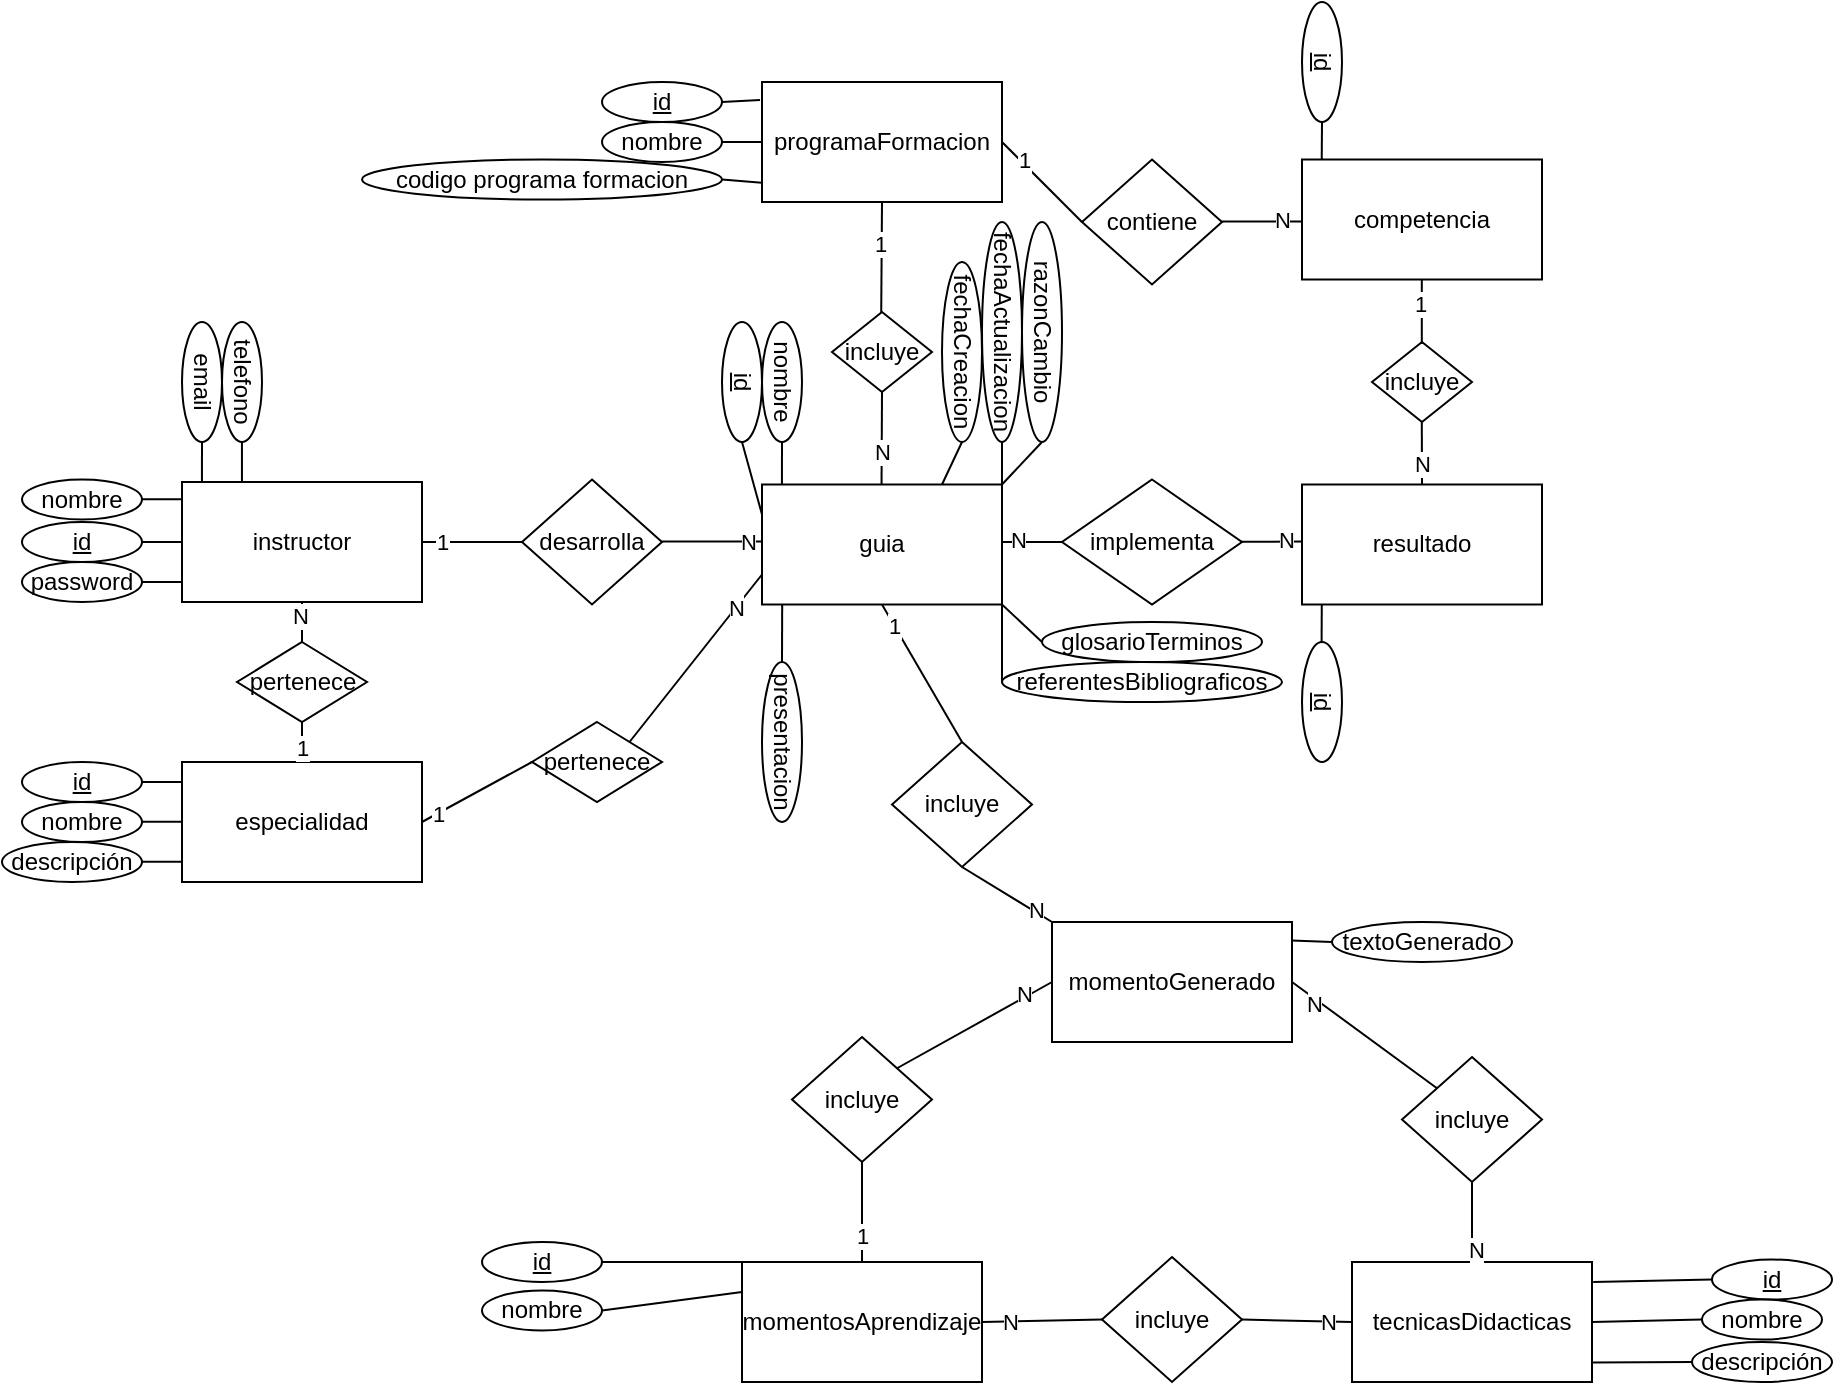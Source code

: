 <mxfile version="25.0.2">
  <diagram name="Página-1" id="QHQxJ87xTsVEBX5Fe019">
    <mxGraphModel dx="1154" dy="1779" grid="1" gridSize="10" guides="1" tooltips="1" connect="1" arrows="1" fold="1" page="1" pageScale="1" pageWidth="827" pageHeight="1169" math="0" shadow="0">
      <root>
        <mxCell id="0" />
        <mxCell id="1" parent="0" />
        <mxCell id="CKRywCwi0RtDSJi-CvzO-1" value="instructor" style="rounded=0;whiteSpace=wrap;html=1;" parent="1" vertex="1">
          <mxGeometry x="110" y="170" width="120" height="60" as="geometry" />
        </mxCell>
        <mxCell id="CKRywCwi0RtDSJi-CvzO-4" value="password" style="ellipse;whiteSpace=wrap;html=1;" parent="1" vertex="1">
          <mxGeometry x="30" y="210" width="60" height="20" as="geometry" />
        </mxCell>
        <mxCell id="CKRywCwi0RtDSJi-CvzO-7" value="" style="endArrow=none;html=1;rounded=0;exitX=1;exitY=0.5;exitDx=0;exitDy=0;entryX=-0.002;entryY=0.834;entryDx=0;entryDy=0;entryPerimeter=0;" parent="1" source="CKRywCwi0RtDSJi-CvzO-4" target="CKRywCwi0RtDSJi-CvzO-1" edge="1">
          <mxGeometry width="50" height="50" relative="1" as="geometry">
            <mxPoint x="100" y="260" as="sourcePoint" />
            <mxPoint x="150" y="210" as="targetPoint" />
          </mxGeometry>
        </mxCell>
        <mxCell id="CKRywCwi0RtDSJi-CvzO-8" value="&lt;u&gt;id&lt;/u&gt;" style="ellipse;whiteSpace=wrap;html=1;" parent="1" vertex="1">
          <mxGeometry x="30" y="190" width="60" height="20" as="geometry" />
        </mxCell>
        <mxCell id="CKRywCwi0RtDSJi-CvzO-9" value="" style="endArrow=none;html=1;rounded=0;exitX=1;exitY=0.5;exitDx=0;exitDy=0;entryX=-0.002;entryY=0.834;entryDx=0;entryDy=0;entryPerimeter=0;" parent="1" source="CKRywCwi0RtDSJi-CvzO-8" edge="1">
          <mxGeometry width="50" height="50" relative="1" as="geometry">
            <mxPoint x="100" y="240" as="sourcePoint" />
            <mxPoint x="110" y="200" as="targetPoint" />
          </mxGeometry>
        </mxCell>
        <mxCell id="CKRywCwi0RtDSJi-CvzO-10" value="nombre" style="ellipse;whiteSpace=wrap;html=1;" parent="1" vertex="1">
          <mxGeometry x="320" y="-10" width="60" height="20" as="geometry" />
        </mxCell>
        <mxCell id="CKRywCwi0RtDSJi-CvzO-11" value="" style="endArrow=none;html=1;rounded=0;exitX=1;exitY=0.5;exitDx=0;exitDy=0;entryX=0;entryY=0.5;entryDx=0;entryDy=0;" parent="1" source="CKRywCwi0RtDSJi-CvzO-10" target="CKRywCwi0RtDSJi-CvzO-46" edge="1">
          <mxGeometry width="50" height="50" relative="1" as="geometry">
            <mxPoint x="380" y="39.93" as="sourcePoint" />
            <mxPoint x="400" y="39.93" as="targetPoint" />
          </mxGeometry>
        </mxCell>
        <mxCell id="CKRywCwi0RtDSJi-CvzO-12" value="email" style="ellipse;whiteSpace=wrap;html=1;rotation=90;" parent="1" vertex="1">
          <mxGeometry x="90" y="110" width="60" height="20" as="geometry" />
        </mxCell>
        <mxCell id="CKRywCwi0RtDSJi-CvzO-14" value="telefono" style="ellipse;whiteSpace=wrap;html=1;rotation=90;" parent="1" vertex="1">
          <mxGeometry x="110" y="110" width="60" height="20" as="geometry" />
        </mxCell>
        <mxCell id="CKRywCwi0RtDSJi-CvzO-18" value="" style="endArrow=none;html=1;rounded=0;entryX=1;entryY=0.5;entryDx=0;entryDy=0;exitX=0.083;exitY=0.001;exitDx=0;exitDy=0;exitPerimeter=0;" parent="1" source="CKRywCwi0RtDSJi-CvzO-1" target="CKRywCwi0RtDSJi-CvzO-12" edge="1">
          <mxGeometry width="50" height="50" relative="1" as="geometry">
            <mxPoint x="120" y="190" as="sourcePoint" />
            <mxPoint x="170" y="140" as="targetPoint" />
          </mxGeometry>
        </mxCell>
        <mxCell id="CKRywCwi0RtDSJi-CvzO-19" value="" style="endArrow=none;html=1;rounded=0;entryX=1;entryY=0.5;entryDx=0;entryDy=0;exitX=0.083;exitY=0.001;exitDx=0;exitDy=0;exitPerimeter=0;" parent="1" edge="1">
          <mxGeometry width="50" height="50" relative="1" as="geometry">
            <mxPoint x="139.97" y="170" as="sourcePoint" />
            <mxPoint x="139.97" y="150" as="targetPoint" />
          </mxGeometry>
        </mxCell>
        <mxCell id="CKRywCwi0RtDSJi-CvzO-21" value="especialidad" style="rounded=0;whiteSpace=wrap;html=1;" parent="1" vertex="1">
          <mxGeometry x="110" y="310" width="120" height="60" as="geometry" />
        </mxCell>
        <mxCell id="CKRywCwi0RtDSJi-CvzO-24" value="&lt;u&gt;id&lt;/u&gt;" style="ellipse;whiteSpace=wrap;html=1;" parent="1" vertex="1">
          <mxGeometry x="30" y="310" width="60" height="20" as="geometry" />
        </mxCell>
        <mxCell id="CKRywCwi0RtDSJi-CvzO-25" value="" style="endArrow=none;html=1;rounded=0;exitX=1;exitY=0.5;exitDx=0;exitDy=0;entryX=-0.002;entryY=0.834;entryDx=0;entryDy=0;entryPerimeter=0;" parent="1" source="CKRywCwi0RtDSJi-CvzO-24" edge="1">
          <mxGeometry width="50" height="50" relative="1" as="geometry">
            <mxPoint x="100" y="360" as="sourcePoint" />
            <mxPoint x="110" y="320" as="targetPoint" />
          </mxGeometry>
        </mxCell>
        <mxCell id="CKRywCwi0RtDSJi-CvzO-26" value="nombre" style="ellipse;whiteSpace=wrap;html=1;" parent="1" vertex="1">
          <mxGeometry x="30" y="330" width="60" height="20" as="geometry" />
        </mxCell>
        <mxCell id="CKRywCwi0RtDSJi-CvzO-27" value="" style="endArrow=none;html=1;rounded=0;exitX=1;exitY=0.5;exitDx=0;exitDy=0;entryX=-0.002;entryY=0.834;entryDx=0;entryDy=0;entryPerimeter=0;" parent="1" edge="1">
          <mxGeometry width="50" height="50" relative="1" as="geometry">
            <mxPoint x="90" y="339.93" as="sourcePoint" />
            <mxPoint x="110" y="339.93" as="targetPoint" />
          </mxGeometry>
        </mxCell>
        <mxCell id="CKRywCwi0RtDSJi-CvzO-28" value="descripción" style="ellipse;whiteSpace=wrap;html=1;" parent="1" vertex="1">
          <mxGeometry x="20" y="350" width="70" height="20" as="geometry" />
        </mxCell>
        <mxCell id="CKRywCwi0RtDSJi-CvzO-29" value="" style="endArrow=none;html=1;rounded=0;exitX=1;exitY=0.5;exitDx=0;exitDy=0;entryX=-0.002;entryY=0.834;entryDx=0;entryDy=0;entryPerimeter=0;" parent="1" edge="1">
          <mxGeometry width="50" height="50" relative="1" as="geometry">
            <mxPoint x="90" y="359.93" as="sourcePoint" />
            <mxPoint x="110" y="359.93" as="targetPoint" />
          </mxGeometry>
        </mxCell>
        <mxCell id="CKRywCwi0RtDSJi-CvzO-30" value="" style="endArrow=none;html=1;rounded=0;exitX=1;exitY=0.5;exitDx=0;exitDy=0;" parent="1" source="CKRywCwi0RtDSJi-CvzO-1" target="CKRywCwi0RtDSJi-CvzO-31" edge="1">
          <mxGeometry width="50" height="50" relative="1" as="geometry">
            <mxPoint x="270" y="220" as="sourcePoint" />
            <mxPoint x="270" y="200" as="targetPoint" />
          </mxGeometry>
        </mxCell>
        <mxCell id="CKRywCwi0RtDSJi-CvzO-44" value="1" style="edgeLabel;html=1;align=center;verticalAlign=middle;resizable=0;points=[];" parent="CKRywCwi0RtDSJi-CvzO-30" vertex="1" connectable="0">
          <mxGeometry x="-0.611" relative="1" as="geometry">
            <mxPoint as="offset" />
          </mxGeometry>
        </mxCell>
        <mxCell id="CKRywCwi0RtDSJi-CvzO-31" value="desarrolla" style="rhombus;whiteSpace=wrap;html=1;" parent="1" vertex="1">
          <mxGeometry x="280" y="168.75" width="70" height="62.5" as="geometry" />
        </mxCell>
        <mxCell id="CKRywCwi0RtDSJi-CvzO-32" value="" style="endArrow=none;html=1;rounded=0;exitX=1;exitY=0.5;exitDx=0;exitDy=0;" parent="1" edge="1">
          <mxGeometry width="50" height="50" relative="1" as="geometry">
            <mxPoint x="350" y="199.8" as="sourcePoint" />
            <mxPoint x="400" y="199.8" as="targetPoint" />
          </mxGeometry>
        </mxCell>
        <mxCell id="CKRywCwi0RtDSJi-CvzO-45" value="N" style="edgeLabel;html=1;align=center;verticalAlign=middle;resizable=0;points=[];" parent="CKRywCwi0RtDSJi-CvzO-32" vertex="1" connectable="0">
          <mxGeometry x="0.722" relative="1" as="geometry">
            <mxPoint as="offset" />
          </mxGeometry>
        </mxCell>
        <mxCell id="CKRywCwi0RtDSJi-CvzO-33" value="guia" style="rounded=0;whiteSpace=wrap;html=1;" parent="1" vertex="1">
          <mxGeometry x="400" y="171.25" width="120" height="60" as="geometry" />
        </mxCell>
        <mxCell id="CKRywCwi0RtDSJi-CvzO-34" value="nombre" style="ellipse;whiteSpace=wrap;html=1;rotation=90;" parent="1" vertex="1">
          <mxGeometry x="380" y="110" width="60" height="20" as="geometry" />
        </mxCell>
        <mxCell id="CKRywCwi0RtDSJi-CvzO-37" value="" style="endArrow=none;html=1;rounded=0;entryX=1;entryY=0.5;entryDx=0;entryDy=0;exitX=0.083;exitY=-0.001;exitDx=0;exitDy=0;exitPerimeter=0;" parent="1" source="CKRywCwi0RtDSJi-CvzO-33" target="CKRywCwi0RtDSJi-CvzO-34" edge="1">
          <mxGeometry width="50" height="50" relative="1" as="geometry">
            <mxPoint x="410" y="170" as="sourcePoint" />
            <mxPoint x="450" y="130" as="targetPoint" />
          </mxGeometry>
        </mxCell>
        <mxCell id="CKRywCwi0RtDSJi-CvzO-38" value="&lt;u&gt;id&lt;/u&gt;" style="ellipse;whiteSpace=wrap;html=1;rotation=90;" parent="1" vertex="1">
          <mxGeometry x="360" y="110" width="60" height="20" as="geometry" />
        </mxCell>
        <mxCell id="CKRywCwi0RtDSJi-CvzO-42" value="presentacion" style="ellipse;whiteSpace=wrap;html=1;rotation=90;" parent="1" vertex="1">
          <mxGeometry x="370" y="290" width="80" height="20" as="geometry" />
        </mxCell>
        <mxCell id="CKRywCwi0RtDSJi-CvzO-43" value="" style="endArrow=none;html=1;rounded=0;exitX=0.006;exitY=0.5;exitDx=0;exitDy=0;exitPerimeter=0;" parent="1" source="CKRywCwi0RtDSJi-CvzO-42" edge="1">
          <mxGeometry width="50" height="50" relative="1" as="geometry">
            <mxPoint x="409.92" y="243.5" as="sourcePoint" />
            <mxPoint x="410.09" y="231.25" as="targetPoint" />
          </mxGeometry>
        </mxCell>
        <mxCell id="CKRywCwi0RtDSJi-CvzO-46" value="programaFormacion" style="rounded=0;whiteSpace=wrap;html=1;" parent="1" vertex="1">
          <mxGeometry x="400" y="-30" width="120" height="60" as="geometry" />
        </mxCell>
        <mxCell id="CKRywCwi0RtDSJi-CvzO-50" value="" style="endArrow=none;html=1;rounded=0;exitX=0.492;exitY=0.041;exitDx=0;exitDy=0;exitPerimeter=0;entryX=0.5;entryY=1;entryDx=0;entryDy=0;" parent="1" source="CKRywCwi0RtDSJi-CvzO-47" target="CKRywCwi0RtDSJi-CvzO-46" edge="1">
          <mxGeometry width="50" height="50" relative="1" as="geometry">
            <mxPoint x="460" y="100.0" as="sourcePoint" />
            <mxPoint x="460" y="70" as="targetPoint" />
          </mxGeometry>
        </mxCell>
        <mxCell id="CKRywCwi0RtDSJi-CvzO-54" value="1" style="edgeLabel;html=1;align=center;verticalAlign=middle;resizable=0;points=[];" parent="CKRywCwi0RtDSJi-CvzO-50" vertex="1" connectable="0">
          <mxGeometry x="0.278" y="1" relative="1" as="geometry">
            <mxPoint as="offset" />
          </mxGeometry>
        </mxCell>
        <mxCell id="CKRywCwi0RtDSJi-CvzO-51" value="" style="endArrow=none;html=1;rounded=0;entryX=0.5;entryY=1;entryDx=0;entryDy=0;exitX=0.492;exitY=0.041;exitDx=0;exitDy=0;exitPerimeter=0;" parent="1" target="CKRywCwi0RtDSJi-CvzO-47" edge="1">
          <mxGeometry width="50" height="50" relative="1" as="geometry">
            <mxPoint x="459.77" y="171.25" as="sourcePoint" />
            <mxPoint x="459.77" y="139.25" as="targetPoint" />
          </mxGeometry>
        </mxCell>
        <mxCell id="CKRywCwi0RtDSJi-CvzO-53" value="N" style="edgeLabel;html=1;align=center;verticalAlign=middle;resizable=0;points=[];" parent="CKRywCwi0RtDSJi-CvzO-51" vertex="1" connectable="0">
          <mxGeometry x="-0.288" relative="1" as="geometry">
            <mxPoint as="offset" />
          </mxGeometry>
        </mxCell>
        <mxCell id="CKRywCwi0RtDSJi-CvzO-55" value="&lt;u&gt;id&lt;/u&gt;" style="ellipse;whiteSpace=wrap;html=1;" parent="1" vertex="1">
          <mxGeometry x="320" y="-30" width="60" height="20" as="geometry" />
        </mxCell>
        <mxCell id="CKRywCwi0RtDSJi-CvzO-56" value="" style="endArrow=none;html=1;rounded=0;exitX=1;exitY=0.5;exitDx=0;exitDy=0;entryX=-0.008;entryY=0.15;entryDx=0;entryDy=0;entryPerimeter=0;" parent="1" source="CKRywCwi0RtDSJi-CvzO-55" target="CKRywCwi0RtDSJi-CvzO-46" edge="1">
          <mxGeometry width="50" height="50" relative="1" as="geometry">
            <mxPoint x="390" y="60" as="sourcePoint" />
            <mxPoint x="400" y="20" as="targetPoint" />
          </mxGeometry>
        </mxCell>
        <mxCell id="CKRywCwi0RtDSJi-CvzO-57" value="codigo programa formacion" style="ellipse;whiteSpace=wrap;html=1;fontStyle=0" parent="1" vertex="1">
          <mxGeometry x="200" y="8.75" width="180" height="20" as="geometry" />
        </mxCell>
        <mxCell id="CKRywCwi0RtDSJi-CvzO-58" value="" style="endArrow=none;html=1;rounded=0;exitX=1;exitY=0.5;exitDx=0;exitDy=0;entryX=-0.001;entryY=0.839;entryDx=0;entryDy=0;entryPerimeter=0;" parent="1" source="CKRywCwi0RtDSJi-CvzO-57" target="CKRywCwi0RtDSJi-CvzO-46" edge="1">
          <mxGeometry width="50" height="50" relative="1" as="geometry">
            <mxPoint x="390" y="100" as="sourcePoint" />
            <mxPoint x="400" y="60" as="targetPoint" />
          </mxGeometry>
        </mxCell>
        <mxCell id="CKRywCwi0RtDSJi-CvzO-59" value="nombre" style="ellipse;whiteSpace=wrap;html=1;" parent="1" vertex="1">
          <mxGeometry x="30" y="168.75" width="60" height="20" as="geometry" />
        </mxCell>
        <mxCell id="CKRywCwi0RtDSJi-CvzO-60" value="" style="endArrow=none;html=1;rounded=0;exitX=1;exitY=0.5;exitDx=0;exitDy=0;entryX=-0.002;entryY=0.834;entryDx=0;entryDy=0;entryPerimeter=0;" parent="1" edge="1">
          <mxGeometry width="50" height="50" relative="1" as="geometry">
            <mxPoint x="90" y="178.68" as="sourcePoint" />
            <mxPoint x="110" y="178.68" as="targetPoint" />
          </mxGeometry>
        </mxCell>
        <mxCell id="CKRywCwi0RtDSJi-CvzO-65" value="contiene" style="rhombus;whiteSpace=wrap;html=1;" parent="1" vertex="1">
          <mxGeometry x="560" y="8.75" width="70" height="62.5" as="geometry" />
        </mxCell>
        <mxCell id="CKRywCwi0RtDSJi-CvzO-66" value="" style="endArrow=none;html=1;rounded=0;exitX=1;exitY=0.5;exitDx=0;exitDy=0;entryX=0;entryY=0.5;entryDx=0;entryDy=0;" parent="1" source="CKRywCwi0RtDSJi-CvzO-46" target="CKRywCwi0RtDSJi-CvzO-65" edge="1">
          <mxGeometry width="50" height="50" relative="1" as="geometry">
            <mxPoint x="610" y="50" as="sourcePoint" />
            <mxPoint x="660" as="targetPoint" />
          </mxGeometry>
        </mxCell>
        <mxCell id="CKRywCwi0RtDSJi-CvzO-67" value="1" style="edgeLabel;html=1;align=center;verticalAlign=middle;resizable=0;points=[];" parent="CKRywCwi0RtDSJi-CvzO-66" vertex="1" connectable="0">
          <mxGeometry x="-0.5" y="1" relative="1" as="geometry">
            <mxPoint as="offset" />
          </mxGeometry>
        </mxCell>
        <mxCell id="CKRywCwi0RtDSJi-CvzO-68" value="" style="endArrow=none;html=1;rounded=0;exitX=1;exitY=0.5;exitDx=0;exitDy=0;entryX=0;entryY=0.5;entryDx=0;entryDy=0;" parent="1" edge="1">
          <mxGeometry width="50" height="50" relative="1" as="geometry">
            <mxPoint x="630" y="39.8" as="sourcePoint" />
            <mxPoint x="670" y="39.8" as="targetPoint" />
          </mxGeometry>
        </mxCell>
        <mxCell id="CKRywCwi0RtDSJi-CvzO-71" value="N" style="edgeLabel;html=1;align=center;verticalAlign=middle;resizable=0;points=[];" parent="CKRywCwi0RtDSJi-CvzO-68" vertex="1" connectable="0">
          <mxGeometry x="0.478" y="1" relative="1" as="geometry">
            <mxPoint as="offset" />
          </mxGeometry>
        </mxCell>
        <mxCell id="CKRywCwi0RtDSJi-CvzO-72" value="competencia" style="rounded=0;whiteSpace=wrap;html=1;" parent="1" vertex="1">
          <mxGeometry x="670" y="8.75" width="120" height="60" as="geometry" />
        </mxCell>
        <mxCell id="CKRywCwi0RtDSJi-CvzO-74" value="&lt;u&gt;id&lt;/u&gt;" style="ellipse;whiteSpace=wrap;html=1;rotation=90;" parent="1" vertex="1">
          <mxGeometry x="650" y="-50" width="60" height="20" as="geometry" />
        </mxCell>
        <mxCell id="CKRywCwi0RtDSJi-CvzO-75" value="" style="endArrow=none;html=1;rounded=0;exitX=0.083;exitY=-0.001;exitDx=0;exitDy=0;exitPerimeter=0;" parent="1" edge="1">
          <mxGeometry width="50" height="50" relative="1" as="geometry">
            <mxPoint x="679.86" y="8.75" as="sourcePoint" />
            <mxPoint x="680" y="-10" as="targetPoint" />
          </mxGeometry>
        </mxCell>
        <mxCell id="CKRywCwi0RtDSJi-CvzO-76" value="resultado" style="rounded=0;whiteSpace=wrap;html=1;" parent="1" vertex="1">
          <mxGeometry x="670" y="171.25" width="120" height="60" as="geometry" />
        </mxCell>
        <mxCell id="CKRywCwi0RtDSJi-CvzO-77" value="incluye" style="rhombus;whiteSpace=wrap;html=1;" parent="1" vertex="1">
          <mxGeometry x="705" y="100" width="50" height="40" as="geometry" />
        </mxCell>
        <mxCell id="CKRywCwi0RtDSJi-CvzO-78" value="" style="endArrow=none;html=1;rounded=0;exitX=0.498;exitY=0.025;exitDx=0;exitDy=0;exitPerimeter=0;" parent="1" source="CKRywCwi0RtDSJi-CvzO-77" edge="1">
          <mxGeometry width="50" height="50" relative="1" as="geometry">
            <mxPoint x="729.9" y="98.75" as="sourcePoint" />
            <mxPoint x="729.9" y="68.75" as="targetPoint" />
          </mxGeometry>
        </mxCell>
        <mxCell id="CKRywCwi0RtDSJi-CvzO-79" value="1" style="edgeLabel;html=1;align=center;verticalAlign=middle;resizable=0;points=[];" parent="CKRywCwi0RtDSJi-CvzO-78" vertex="1" connectable="0">
          <mxGeometry x="0.278" y="1" relative="1" as="geometry">
            <mxPoint as="offset" />
          </mxGeometry>
        </mxCell>
        <mxCell id="CKRywCwi0RtDSJi-CvzO-80" value="" style="endArrow=none;html=1;rounded=0;entryX=0.5;entryY=1;entryDx=0;entryDy=0;exitX=0.5;exitY=0;exitDx=0;exitDy=0;" parent="1" source="CKRywCwi0RtDSJi-CvzO-76" edge="1">
          <mxGeometry width="50" height="50" relative="1" as="geometry">
            <mxPoint x="730" y="170" as="sourcePoint" />
            <mxPoint x="729.9" y="140" as="targetPoint" />
          </mxGeometry>
        </mxCell>
        <mxCell id="CKRywCwi0RtDSJi-CvzO-81" value="N" style="edgeLabel;html=1;align=center;verticalAlign=middle;resizable=0;points=[];" parent="CKRywCwi0RtDSJi-CvzO-80" vertex="1" connectable="0">
          <mxGeometry x="-0.288" relative="1" as="geometry">
            <mxPoint as="offset" />
          </mxGeometry>
        </mxCell>
        <mxCell id="CKRywCwi0RtDSJi-CvzO-82" value="&lt;u&gt;id&lt;/u&gt;" style="ellipse;whiteSpace=wrap;html=1;rotation=90;" parent="1" vertex="1">
          <mxGeometry x="650" y="270" width="60" height="20" as="geometry" />
        </mxCell>
        <mxCell id="CKRywCwi0RtDSJi-CvzO-83" value="" style="endArrow=none;html=1;rounded=0;exitX=0.006;exitY=0.5;exitDx=0;exitDy=0;exitPerimeter=0;" parent="1" edge="1">
          <mxGeometry width="50" height="50" relative="1" as="geometry">
            <mxPoint x="679.8" y="250" as="sourcePoint" />
            <mxPoint x="679.89" y="231.25" as="targetPoint" />
          </mxGeometry>
        </mxCell>
        <mxCell id="CKRywCwi0RtDSJi-CvzO-84" value="implementa" style="rhombus;whiteSpace=wrap;html=1;" parent="1" vertex="1">
          <mxGeometry x="550" y="168.75" width="90" height="62.5" as="geometry" />
        </mxCell>
        <mxCell id="CKRywCwi0RtDSJi-CvzO-85" value="" style="endArrow=none;html=1;rounded=0;exitX=1;exitY=0.5;exitDx=0;exitDy=0;entryX=0;entryY=0.5;entryDx=0;entryDy=0;" parent="1" target="CKRywCwi0RtDSJi-CvzO-84" edge="1">
          <mxGeometry width="50" height="50" relative="1" as="geometry">
            <mxPoint x="520" y="200" as="sourcePoint" />
            <mxPoint x="660" y="160" as="targetPoint" />
          </mxGeometry>
        </mxCell>
        <mxCell id="CKRywCwi0RtDSJi-CvzO-86" value="N" style="edgeLabel;html=1;align=center;verticalAlign=middle;resizable=0;points=[];" parent="CKRywCwi0RtDSJi-CvzO-85" vertex="1" connectable="0">
          <mxGeometry x="-0.5" y="1" relative="1" as="geometry">
            <mxPoint as="offset" />
          </mxGeometry>
        </mxCell>
        <mxCell id="CKRywCwi0RtDSJi-CvzO-87" value="" style="endArrow=none;html=1;rounded=0;exitX=0.99;exitY=0.498;exitDx=0;exitDy=0;entryX=0;entryY=0.5;entryDx=0;entryDy=0;exitPerimeter=0;" parent="1" source="CKRywCwi0RtDSJi-CvzO-84" edge="1">
          <mxGeometry width="50" height="50" relative="1" as="geometry">
            <mxPoint x="630" y="199.8" as="sourcePoint" />
            <mxPoint x="670" y="199.8" as="targetPoint" />
          </mxGeometry>
        </mxCell>
        <mxCell id="CKRywCwi0RtDSJi-CvzO-88" value="N" style="edgeLabel;html=1;align=center;verticalAlign=middle;resizable=0;points=[];" parent="CKRywCwi0RtDSJi-CvzO-87" vertex="1" connectable="0">
          <mxGeometry x="0.478" y="1" relative="1" as="geometry">
            <mxPoint as="offset" />
          </mxGeometry>
        </mxCell>
        <mxCell id="CKRywCwi0RtDSJi-CvzO-89" value="pertenece" style="rhombus;whiteSpace=wrap;html=1;" parent="1" vertex="1">
          <mxGeometry x="137.5" y="250" width="65" height="40" as="geometry" />
        </mxCell>
        <mxCell id="CKRywCwi0RtDSJi-CvzO-90" value="" style="endArrow=none;html=1;rounded=0;" parent="1" edge="1">
          <mxGeometry width="50" height="50" relative="1" as="geometry">
            <mxPoint x="170" y="250" as="sourcePoint" />
            <mxPoint x="170" y="230" as="targetPoint" />
          </mxGeometry>
        </mxCell>
        <mxCell id="CKRywCwi0RtDSJi-CvzO-91" value="N" style="edgeLabel;html=1;align=center;verticalAlign=middle;resizable=0;points=[];" parent="CKRywCwi0RtDSJi-CvzO-90" vertex="1" connectable="0">
          <mxGeometry x="0.278" y="1" relative="1" as="geometry">
            <mxPoint as="offset" />
          </mxGeometry>
        </mxCell>
        <mxCell id="CKRywCwi0RtDSJi-CvzO-92" value="" style="endArrow=none;html=1;rounded=0;entryX=0.5;entryY=1;entryDx=0;entryDy=0;exitX=0.5;exitY=0;exitDx=0;exitDy=0;" parent="1" source="CKRywCwi0RtDSJi-CvzO-21" edge="1">
          <mxGeometry width="50" height="50" relative="1" as="geometry">
            <mxPoint x="160" y="300" as="sourcePoint" />
            <mxPoint x="170.0" y="290" as="targetPoint" />
          </mxGeometry>
        </mxCell>
        <mxCell id="CKRywCwi0RtDSJi-CvzO-93" value="1" style="edgeLabel;html=1;align=center;verticalAlign=middle;resizable=0;points=[];" parent="CKRywCwi0RtDSJi-CvzO-92" vertex="1" connectable="0">
          <mxGeometry x="-0.288" relative="1" as="geometry">
            <mxPoint as="offset" />
          </mxGeometry>
        </mxCell>
        <mxCell id="CKRywCwi0RtDSJi-CvzO-99" value="momentosAprendizaje" style="rounded=0;whiteSpace=wrap;html=1;" parent="1" vertex="1">
          <mxGeometry x="390" y="560" width="120" height="60" as="geometry" />
        </mxCell>
        <mxCell id="CKRywCwi0RtDSJi-CvzO-100" value="&lt;u&gt;id&lt;/u&gt;" style="ellipse;whiteSpace=wrap;html=1;" parent="1" vertex="1">
          <mxGeometry x="260" y="550" width="60" height="20" as="geometry" />
        </mxCell>
        <mxCell id="CKRywCwi0RtDSJi-CvzO-101" value="" style="endArrow=none;html=1;rounded=0;exitX=1;exitY=0.5;exitDx=0;exitDy=0;entryX=0;entryY=0;entryDx=0;entryDy=0;" parent="1" source="CKRywCwi0RtDSJi-CvzO-100" target="CKRywCwi0RtDSJi-CvzO-99" edge="1">
          <mxGeometry width="50" height="50" relative="1" as="geometry">
            <mxPoint x="390" y="390" as="sourcePoint" />
            <mxPoint x="400" y="350" as="targetPoint" />
          </mxGeometry>
        </mxCell>
        <mxCell id="CKRywCwi0RtDSJi-CvzO-104" value="tecnicasDidacticas" style="rounded=0;whiteSpace=wrap;html=1;" parent="1" vertex="1">
          <mxGeometry x="695" y="560" width="120" height="60" as="geometry" />
        </mxCell>
        <mxCell id="qYpFcQ09hJOvXPzffIpI-1" value="glosarioTerminos" style="ellipse;whiteSpace=wrap;html=1;rotation=0;" parent="1" vertex="1">
          <mxGeometry x="540" y="240" width="110" height="20" as="geometry" />
        </mxCell>
        <mxCell id="qYpFcQ09hJOvXPzffIpI-2" value="referentesBibliograficos" style="ellipse;whiteSpace=wrap;html=1;rotation=0;" parent="1" vertex="1">
          <mxGeometry x="520" y="260" width="140" height="20" as="geometry" />
        </mxCell>
        <mxCell id="qYpFcQ09hJOvXPzffIpI-3" value="fechaCreacion" style="ellipse;whiteSpace=wrap;html=1;rotation=90;" parent="1" vertex="1">
          <mxGeometry x="455" y="95" width="90" height="20" as="geometry" />
        </mxCell>
        <mxCell id="qYpFcQ09hJOvXPzffIpI-4" value="fechaActualizacion" style="ellipse;whiteSpace=wrap;html=1;rotation=90;" parent="1" vertex="1">
          <mxGeometry x="465" y="85" width="110" height="20" as="geometry" />
        </mxCell>
        <mxCell id="qYpFcQ09hJOvXPzffIpI-5" value="" style="endArrow=none;html=1;rounded=0;exitX=0.492;exitY=0.041;exitDx=0;exitDy=0;exitPerimeter=0;entryX=0.5;entryY=1;entryDx=0;entryDy=0;" parent="1" target="CKRywCwi0RtDSJi-CvzO-47" edge="1">
          <mxGeometry width="50" height="50" relative="1" as="geometry">
            <mxPoint x="460" y="100.0" as="sourcePoint" />
            <mxPoint x="460" y="30" as="targetPoint" />
          </mxGeometry>
        </mxCell>
        <mxCell id="CKRywCwi0RtDSJi-CvzO-47" value="incluye" style="rhombus;whiteSpace=wrap;html=1;" parent="1" vertex="1">
          <mxGeometry x="435" y="85" width="50" height="40" as="geometry" />
        </mxCell>
        <mxCell id="qYpFcQ09hJOvXPzffIpI-7" value="" style="endArrow=none;html=1;rounded=0;entryX=1;entryY=0.5;entryDx=0;entryDy=0;exitX=0.75;exitY=0;exitDx=0;exitDy=0;" parent="1" source="CKRywCwi0RtDSJi-CvzO-33" target="qYpFcQ09hJOvXPzffIpI-3" edge="1">
          <mxGeometry width="50" height="50" relative="1" as="geometry">
            <mxPoint x="450" y="180" as="sourcePoint" />
            <mxPoint x="500" y="130" as="targetPoint" />
          </mxGeometry>
        </mxCell>
        <mxCell id="qYpFcQ09hJOvXPzffIpI-8" value="" style="endArrow=none;html=1;rounded=0;entryX=1;entryY=0.5;entryDx=0;entryDy=0;exitX=1;exitY=0;exitDx=0;exitDy=0;" parent="1" source="CKRywCwi0RtDSJi-CvzO-33" target="qYpFcQ09hJOvXPzffIpI-4" edge="1">
          <mxGeometry width="50" height="50" relative="1" as="geometry">
            <mxPoint x="500" y="181" as="sourcePoint" />
            <mxPoint x="510" y="160" as="targetPoint" />
          </mxGeometry>
        </mxCell>
        <mxCell id="qYpFcQ09hJOvXPzffIpI-9" value="" style="endArrow=none;html=1;rounded=0;entryX=0;entryY=0.5;entryDx=0;entryDy=0;exitX=1;exitY=1;exitDx=0;exitDy=0;" parent="1" source="CKRywCwi0RtDSJi-CvzO-33" target="qYpFcQ09hJOvXPzffIpI-1" edge="1">
          <mxGeometry width="50" height="50" relative="1" as="geometry">
            <mxPoint x="430" y="230" as="sourcePoint" />
            <mxPoint x="480" y="180" as="targetPoint" />
          </mxGeometry>
        </mxCell>
        <mxCell id="qYpFcQ09hJOvXPzffIpI-10" value="" style="endArrow=none;html=1;rounded=0;exitX=1;exitY=1;exitDx=0;exitDy=0;entryX=0;entryY=0.5;entryDx=0;entryDy=0;" parent="1" source="CKRywCwi0RtDSJi-CvzO-33" target="qYpFcQ09hJOvXPzffIpI-2" edge="1">
          <mxGeometry width="50" height="50" relative="1" as="geometry">
            <mxPoint x="530" y="365" as="sourcePoint" />
            <mxPoint x="540" y="300" as="targetPoint" />
          </mxGeometry>
        </mxCell>
        <mxCell id="qYpFcQ09hJOvXPzffIpI-11" value="razonCambio" style="ellipse;whiteSpace=wrap;html=1;rotation=90;" parent="1" vertex="1">
          <mxGeometry x="485" y="85" width="110" height="20" as="geometry" />
        </mxCell>
        <mxCell id="qYpFcQ09hJOvXPzffIpI-12" value="" style="endArrow=none;html=1;rounded=0;entryX=1;entryY=0.5;entryDx=0;entryDy=0;exitX=1;exitY=0;exitDx=0;exitDy=0;" parent="1" source="CKRywCwi0RtDSJi-CvzO-33" target="qYpFcQ09hJOvXPzffIpI-11" edge="1">
          <mxGeometry width="50" height="50" relative="1" as="geometry">
            <mxPoint x="530" y="181" as="sourcePoint" />
            <mxPoint x="530" y="160" as="targetPoint" />
          </mxGeometry>
        </mxCell>
        <mxCell id="qYpFcQ09hJOvXPzffIpI-13" value="nombre" style="ellipse;whiteSpace=wrap;html=1;rotation=0;" parent="1" vertex="1">
          <mxGeometry x="260" y="574.25" width="60" height="20" as="geometry" />
        </mxCell>
        <mxCell id="qYpFcQ09hJOvXPzffIpI-14" value="" style="endArrow=none;html=1;rounded=0;exitX=1;exitY=0.5;exitDx=0;exitDy=0;entryX=0;entryY=0.25;entryDx=0;entryDy=0;" parent="1" source="qYpFcQ09hJOvXPzffIpI-13" target="CKRywCwi0RtDSJi-CvzO-99" edge="1">
          <mxGeometry width="50" height="50" relative="1" as="geometry">
            <mxPoint x="380" y="390" as="sourcePoint" />
            <mxPoint x="410" y="390" as="targetPoint" />
          </mxGeometry>
        </mxCell>
        <mxCell id="qYpFcQ09hJOvXPzffIpI-16" value="incluye" style="rhombus;whiteSpace=wrap;html=1;" parent="1" vertex="1">
          <mxGeometry x="570" y="557.5" width="70" height="62.5" as="geometry" />
        </mxCell>
        <mxCell id="qYpFcQ09hJOvXPzffIpI-17" value="" style="endArrow=none;html=1;rounded=0;entryX=0;entryY=0.5;entryDx=0;entryDy=0;exitX=1;exitY=0.5;exitDx=0;exitDy=0;" parent="1" source="CKRywCwi0RtDSJi-CvzO-99" target="qYpFcQ09hJOvXPzffIpI-16" edge="1">
          <mxGeometry width="50" height="50" relative="1" as="geometry">
            <mxPoint x="490" y="220" as="sourcePoint" />
            <mxPoint x="540" y="170" as="targetPoint" />
          </mxGeometry>
        </mxCell>
        <mxCell id="qYpFcQ09hJOvXPzffIpI-19" value="N" style="edgeLabel;html=1;align=center;verticalAlign=middle;resizable=0;points=[];" parent="qYpFcQ09hJOvXPzffIpI-17" vertex="1" connectable="0">
          <mxGeometry x="-0.55" relative="1" as="geometry">
            <mxPoint as="offset" />
          </mxGeometry>
        </mxCell>
        <mxCell id="qYpFcQ09hJOvXPzffIpI-18" value="" style="endArrow=none;html=1;rounded=0;entryX=0;entryY=0.5;entryDx=0;entryDy=0;exitX=1;exitY=0.5;exitDx=0;exitDy=0;" parent="1" source="qYpFcQ09hJOvXPzffIpI-16" target="CKRywCwi0RtDSJi-CvzO-104" edge="1">
          <mxGeometry width="50" height="50" relative="1" as="geometry">
            <mxPoint x="530" y="420" as="sourcePoint" />
            <mxPoint x="570" y="421" as="targetPoint" />
          </mxGeometry>
        </mxCell>
        <mxCell id="qYpFcQ09hJOvXPzffIpI-20" value="N" style="edgeLabel;html=1;align=center;verticalAlign=middle;resizable=0;points=[];" parent="qYpFcQ09hJOvXPzffIpI-18" vertex="1" connectable="0">
          <mxGeometry x="0.544" relative="1" as="geometry">
            <mxPoint as="offset" />
          </mxGeometry>
        </mxCell>
        <mxCell id="qYpFcQ09hJOvXPzffIpI-22" value="&lt;u&gt;id&lt;/u&gt;" style="ellipse;whiteSpace=wrap;html=1;" parent="1" vertex="1">
          <mxGeometry x="875" y="558.75" width="60" height="20" as="geometry" />
        </mxCell>
        <mxCell id="qYpFcQ09hJOvXPzffIpI-23" value="nombre" style="ellipse;whiteSpace=wrap;html=1;rotation=0;" parent="1" vertex="1">
          <mxGeometry x="870" y="578.75" width="60" height="20" as="geometry" />
        </mxCell>
        <mxCell id="qYpFcQ09hJOvXPzffIpI-24" value="descripción" style="ellipse;whiteSpace=wrap;html=1;" parent="1" vertex="1">
          <mxGeometry x="865" y="600" width="70" height="20" as="geometry" />
        </mxCell>
        <mxCell id="qYpFcQ09hJOvXPzffIpI-25" value="" style="endArrow=none;html=1;rounded=0;entryX=0;entryY=0.5;entryDx=0;entryDy=0;exitX=1.005;exitY=0.167;exitDx=0;exitDy=0;exitPerimeter=0;" parent="1" source="CKRywCwi0RtDSJi-CvzO-104" target="qYpFcQ09hJOvXPzffIpI-22" edge="1">
          <mxGeometry width="50" height="50" relative="1" as="geometry">
            <mxPoint x="780" y="430" as="sourcePoint" />
            <mxPoint x="830" y="380" as="targetPoint" />
          </mxGeometry>
        </mxCell>
        <mxCell id="qYpFcQ09hJOvXPzffIpI-26" value="" style="endArrow=none;html=1;rounded=0;entryX=0;entryY=0.5;entryDx=0;entryDy=0;exitX=1;exitY=0.5;exitDx=0;exitDy=0;" parent="1" source="CKRywCwi0RtDSJi-CvzO-104" target="qYpFcQ09hJOvXPzffIpI-23" edge="1">
          <mxGeometry width="50" height="50" relative="1" as="geometry">
            <mxPoint x="801" y="400" as="sourcePoint" />
            <mxPoint x="820" y="400" as="targetPoint" />
          </mxGeometry>
        </mxCell>
        <mxCell id="qYpFcQ09hJOvXPzffIpI-27" value="" style="endArrow=none;html=1;rounded=0;entryX=0;entryY=0.5;entryDx=0;entryDy=0;exitX=1.002;exitY=0.838;exitDx=0;exitDy=0;exitPerimeter=0;" parent="1" source="CKRywCwi0RtDSJi-CvzO-104" target="qYpFcQ09hJOvXPzffIpI-24" edge="1">
          <mxGeometry width="50" height="50" relative="1" as="geometry">
            <mxPoint x="800" y="420" as="sourcePoint" />
            <mxPoint x="820" y="420" as="targetPoint" />
          </mxGeometry>
        </mxCell>
        <mxCell id="qYpFcQ09hJOvXPzffIpI-28" value="textoGenerado" style="ellipse;whiteSpace=wrap;html=1;rotation=0;" parent="1" vertex="1">
          <mxGeometry x="685" y="390" width="90" height="20" as="geometry" />
        </mxCell>
        <mxCell id="qYpFcQ09hJOvXPzffIpI-30" value="momentoGenerado" style="rounded=0;whiteSpace=wrap;html=1;" parent="1" vertex="1">
          <mxGeometry x="545" y="390" width="120" height="60" as="geometry" />
        </mxCell>
        <mxCell id="qYpFcQ09hJOvXPzffIpI-32" value="" style="endArrow=none;html=1;rounded=0;entryX=0;entryY=0.5;entryDx=0;entryDy=0;exitX=0.998;exitY=0.155;exitDx=0;exitDy=0;exitPerimeter=0;" parent="1" source="qYpFcQ09hJOvXPzffIpI-30" target="qYpFcQ09hJOvXPzffIpI-28" edge="1">
          <mxGeometry width="50" height="50" relative="1" as="geometry">
            <mxPoint x="540" y="310" as="sourcePoint" />
            <mxPoint x="590" y="260" as="targetPoint" />
          </mxGeometry>
        </mxCell>
        <mxCell id="qYpFcQ09hJOvXPzffIpI-34" value="incluye" style="rhombus;whiteSpace=wrap;html=1;" parent="1" vertex="1">
          <mxGeometry x="465" y="300" width="70" height="62.5" as="geometry" />
        </mxCell>
        <mxCell id="qYpFcQ09hJOvXPzffIpI-35" value="" style="endArrow=none;html=1;rounded=0;exitX=0.5;exitY=1;exitDx=0;exitDy=0;entryX=0.5;entryY=0;entryDx=0;entryDy=0;" parent="1" source="CKRywCwi0RtDSJi-CvzO-33" target="qYpFcQ09hJOvXPzffIpI-34" edge="1">
          <mxGeometry width="50" height="50" relative="1" as="geometry">
            <mxPoint x="730" y="430" as="sourcePoint" />
            <mxPoint x="780" y="380" as="targetPoint" />
          </mxGeometry>
        </mxCell>
        <mxCell id="qYpFcQ09hJOvXPzffIpI-38" value="1" style="edgeLabel;html=1;align=center;verticalAlign=middle;resizable=0;points=[];" parent="qYpFcQ09hJOvXPzffIpI-35" vertex="1" connectable="0">
          <mxGeometry x="-0.701" relative="1" as="geometry">
            <mxPoint as="offset" />
          </mxGeometry>
        </mxCell>
        <mxCell id="qYpFcQ09hJOvXPzffIpI-37" value="" style="endArrow=none;html=1;rounded=0;exitX=0.5;exitY=1;exitDx=0;exitDy=0;entryX=0;entryY=0;entryDx=0;entryDy=0;" parent="1" source="qYpFcQ09hJOvXPzffIpI-34" target="qYpFcQ09hJOvXPzffIpI-30" edge="1">
          <mxGeometry width="50" height="50" relative="1" as="geometry">
            <mxPoint x="470" y="241" as="sourcePoint" />
            <mxPoint x="510" y="310" as="targetPoint" />
          </mxGeometry>
        </mxCell>
        <mxCell id="qYpFcQ09hJOvXPzffIpI-39" value="N" style="edgeLabel;html=1;align=center;verticalAlign=middle;resizable=0;points=[];" parent="qYpFcQ09hJOvXPzffIpI-37" vertex="1" connectable="0">
          <mxGeometry x="0.586" y="1" relative="1" as="geometry">
            <mxPoint as="offset" />
          </mxGeometry>
        </mxCell>
        <mxCell id="qYpFcQ09hJOvXPzffIpI-40" value="incluye" style="rhombus;whiteSpace=wrap;html=1;" parent="1" vertex="1">
          <mxGeometry x="415" y="447.5" width="70" height="62.5" as="geometry" />
        </mxCell>
        <mxCell id="qYpFcQ09hJOvXPzffIpI-42" value="" style="endArrow=none;html=1;rounded=0;exitX=1;exitY=0;exitDx=0;exitDy=0;entryX=0;entryY=0.5;entryDx=0;entryDy=0;" parent="1" source="qYpFcQ09hJOvXPzffIpI-40" target="qYpFcQ09hJOvXPzffIpI-30" edge="1">
          <mxGeometry width="50" height="50" relative="1" as="geometry">
            <mxPoint x="730" y="430" as="sourcePoint" />
            <mxPoint x="780" y="380" as="targetPoint" />
          </mxGeometry>
        </mxCell>
        <mxCell id="qYpFcQ09hJOvXPzffIpI-45" value="N" style="edgeLabel;html=1;align=center;verticalAlign=middle;resizable=0;points=[];" parent="qYpFcQ09hJOvXPzffIpI-42" vertex="1" connectable="0">
          <mxGeometry x="0.664" y="2" relative="1" as="geometry">
            <mxPoint as="offset" />
          </mxGeometry>
        </mxCell>
        <mxCell id="qYpFcQ09hJOvXPzffIpI-43" value="" style="endArrow=none;html=1;rounded=0;exitX=0.5;exitY=0;exitDx=0;exitDy=0;entryX=0.5;entryY=1;entryDx=0;entryDy=0;" parent="1" source="CKRywCwi0RtDSJi-CvzO-99" target="qYpFcQ09hJOvXPzffIpI-40" edge="1">
          <mxGeometry width="50" height="50" relative="1" as="geometry">
            <mxPoint x="477" y="473" as="sourcePoint" />
            <mxPoint x="555" y="430" as="targetPoint" />
          </mxGeometry>
        </mxCell>
        <mxCell id="qYpFcQ09hJOvXPzffIpI-44" value="1" style="edgeLabel;html=1;align=center;verticalAlign=middle;resizable=0;points=[];" parent="qYpFcQ09hJOvXPzffIpI-43" vertex="1" connectable="0">
          <mxGeometry x="-0.486" relative="1" as="geometry">
            <mxPoint as="offset" />
          </mxGeometry>
        </mxCell>
        <mxCell id="qYpFcQ09hJOvXPzffIpI-46" value="incluye" style="rhombus;whiteSpace=wrap;html=1;" parent="1" vertex="1">
          <mxGeometry x="720" y="457.5" width="70" height="62.5" as="geometry" />
        </mxCell>
        <mxCell id="qYpFcQ09hJOvXPzffIpI-47" value="" style="endArrow=none;html=1;rounded=0;exitX=0;exitY=0;exitDx=0;exitDy=0;entryX=1;entryY=0.5;entryDx=0;entryDy=0;" parent="1" source="qYpFcQ09hJOvXPzffIpI-46" target="qYpFcQ09hJOvXPzffIpI-30" edge="1">
          <mxGeometry width="50" height="50" relative="1" as="geometry">
            <mxPoint x="477" y="473" as="sourcePoint" />
            <mxPoint x="555" y="430" as="targetPoint" />
          </mxGeometry>
        </mxCell>
        <mxCell id="qYpFcQ09hJOvXPzffIpI-48" value="N" style="edgeLabel;html=1;align=center;verticalAlign=middle;resizable=0;points=[];" parent="qYpFcQ09hJOvXPzffIpI-47" vertex="1" connectable="0">
          <mxGeometry x="0.664" y="2" relative="1" as="geometry">
            <mxPoint as="offset" />
          </mxGeometry>
        </mxCell>
        <mxCell id="qYpFcQ09hJOvXPzffIpI-49" value="" style="endArrow=none;html=1;rounded=0;exitX=0.5;exitY=1;exitDx=0;exitDy=0;entryX=0.5;entryY=0;entryDx=0;entryDy=0;" parent="1" source="qYpFcQ09hJOvXPzffIpI-46" target="CKRywCwi0RtDSJi-CvzO-104" edge="1">
          <mxGeometry width="50" height="50" relative="1" as="geometry">
            <mxPoint x="747" y="483" as="sourcePoint" />
            <mxPoint x="675" y="430" as="targetPoint" />
          </mxGeometry>
        </mxCell>
        <mxCell id="qYpFcQ09hJOvXPzffIpI-50" value="N" style="edgeLabel;html=1;align=center;verticalAlign=middle;resizable=0;points=[];" parent="qYpFcQ09hJOvXPzffIpI-49" vertex="1" connectable="0">
          <mxGeometry x="0.664" y="2" relative="1" as="geometry">
            <mxPoint as="offset" />
          </mxGeometry>
        </mxCell>
        <mxCell id="imQLWu5Btu9GugjrFtEy-1" value="" style="endArrow=none;html=1;rounded=0;entryX=1;entryY=0.5;entryDx=0;entryDy=0;exitX=0;exitY=0.25;exitDx=0;exitDy=0;" edge="1" parent="1" source="CKRywCwi0RtDSJi-CvzO-33" target="CKRywCwi0RtDSJi-CvzO-38">
          <mxGeometry width="50" height="50" relative="1" as="geometry">
            <mxPoint x="420" y="181" as="sourcePoint" />
            <mxPoint x="420" y="160" as="targetPoint" />
          </mxGeometry>
        </mxCell>
        <mxCell id="imQLWu5Btu9GugjrFtEy-3" value="" style="endArrow=none;html=1;rounded=0;exitX=0;exitY=0.75;exitDx=0;exitDy=0;entryX=1;entryY=0;entryDx=0;entryDy=0;" edge="1" parent="1" source="CKRywCwi0RtDSJi-CvzO-33" target="imQLWu5Btu9GugjrFtEy-7">
          <mxGeometry width="50" height="50" relative="1" as="geometry">
            <mxPoint x="240" y="210" as="sourcePoint" />
            <mxPoint x="342.5" y="295.625" as="targetPoint" />
          </mxGeometry>
        </mxCell>
        <mxCell id="imQLWu5Btu9GugjrFtEy-4" value="N" style="edgeLabel;html=1;align=center;verticalAlign=middle;resizable=0;points=[];" vertex="1" connectable="0" parent="imQLWu5Btu9GugjrFtEy-3">
          <mxGeometry x="-0.611" relative="1" as="geometry">
            <mxPoint as="offset" />
          </mxGeometry>
        </mxCell>
        <mxCell id="imQLWu5Btu9GugjrFtEy-5" value="" style="endArrow=none;html=1;rounded=0;exitX=0;exitY=0.5;exitDx=0;exitDy=0;entryX=1;entryY=0.5;entryDx=0;entryDy=0;" edge="1" parent="1" source="imQLWu5Btu9GugjrFtEy-7" target="CKRywCwi0RtDSJi-CvzO-21">
          <mxGeometry width="50" height="50" relative="1" as="geometry">
            <mxPoint x="290" y="311.25" as="sourcePoint" />
            <mxPoint x="410" y="209.8" as="targetPoint" />
          </mxGeometry>
        </mxCell>
        <mxCell id="imQLWu5Btu9GugjrFtEy-6" value="1" style="edgeLabel;html=1;align=center;verticalAlign=middle;resizable=0;points=[];" vertex="1" connectable="0" parent="imQLWu5Btu9GugjrFtEy-5">
          <mxGeometry x="0.722" relative="1" as="geometry">
            <mxPoint as="offset" />
          </mxGeometry>
        </mxCell>
        <mxCell id="imQLWu5Btu9GugjrFtEy-7" value="pertenece" style="rhombus;whiteSpace=wrap;html=1;" vertex="1" parent="1">
          <mxGeometry x="285" y="290" width="65" height="40" as="geometry" />
        </mxCell>
      </root>
    </mxGraphModel>
  </diagram>
</mxfile>
